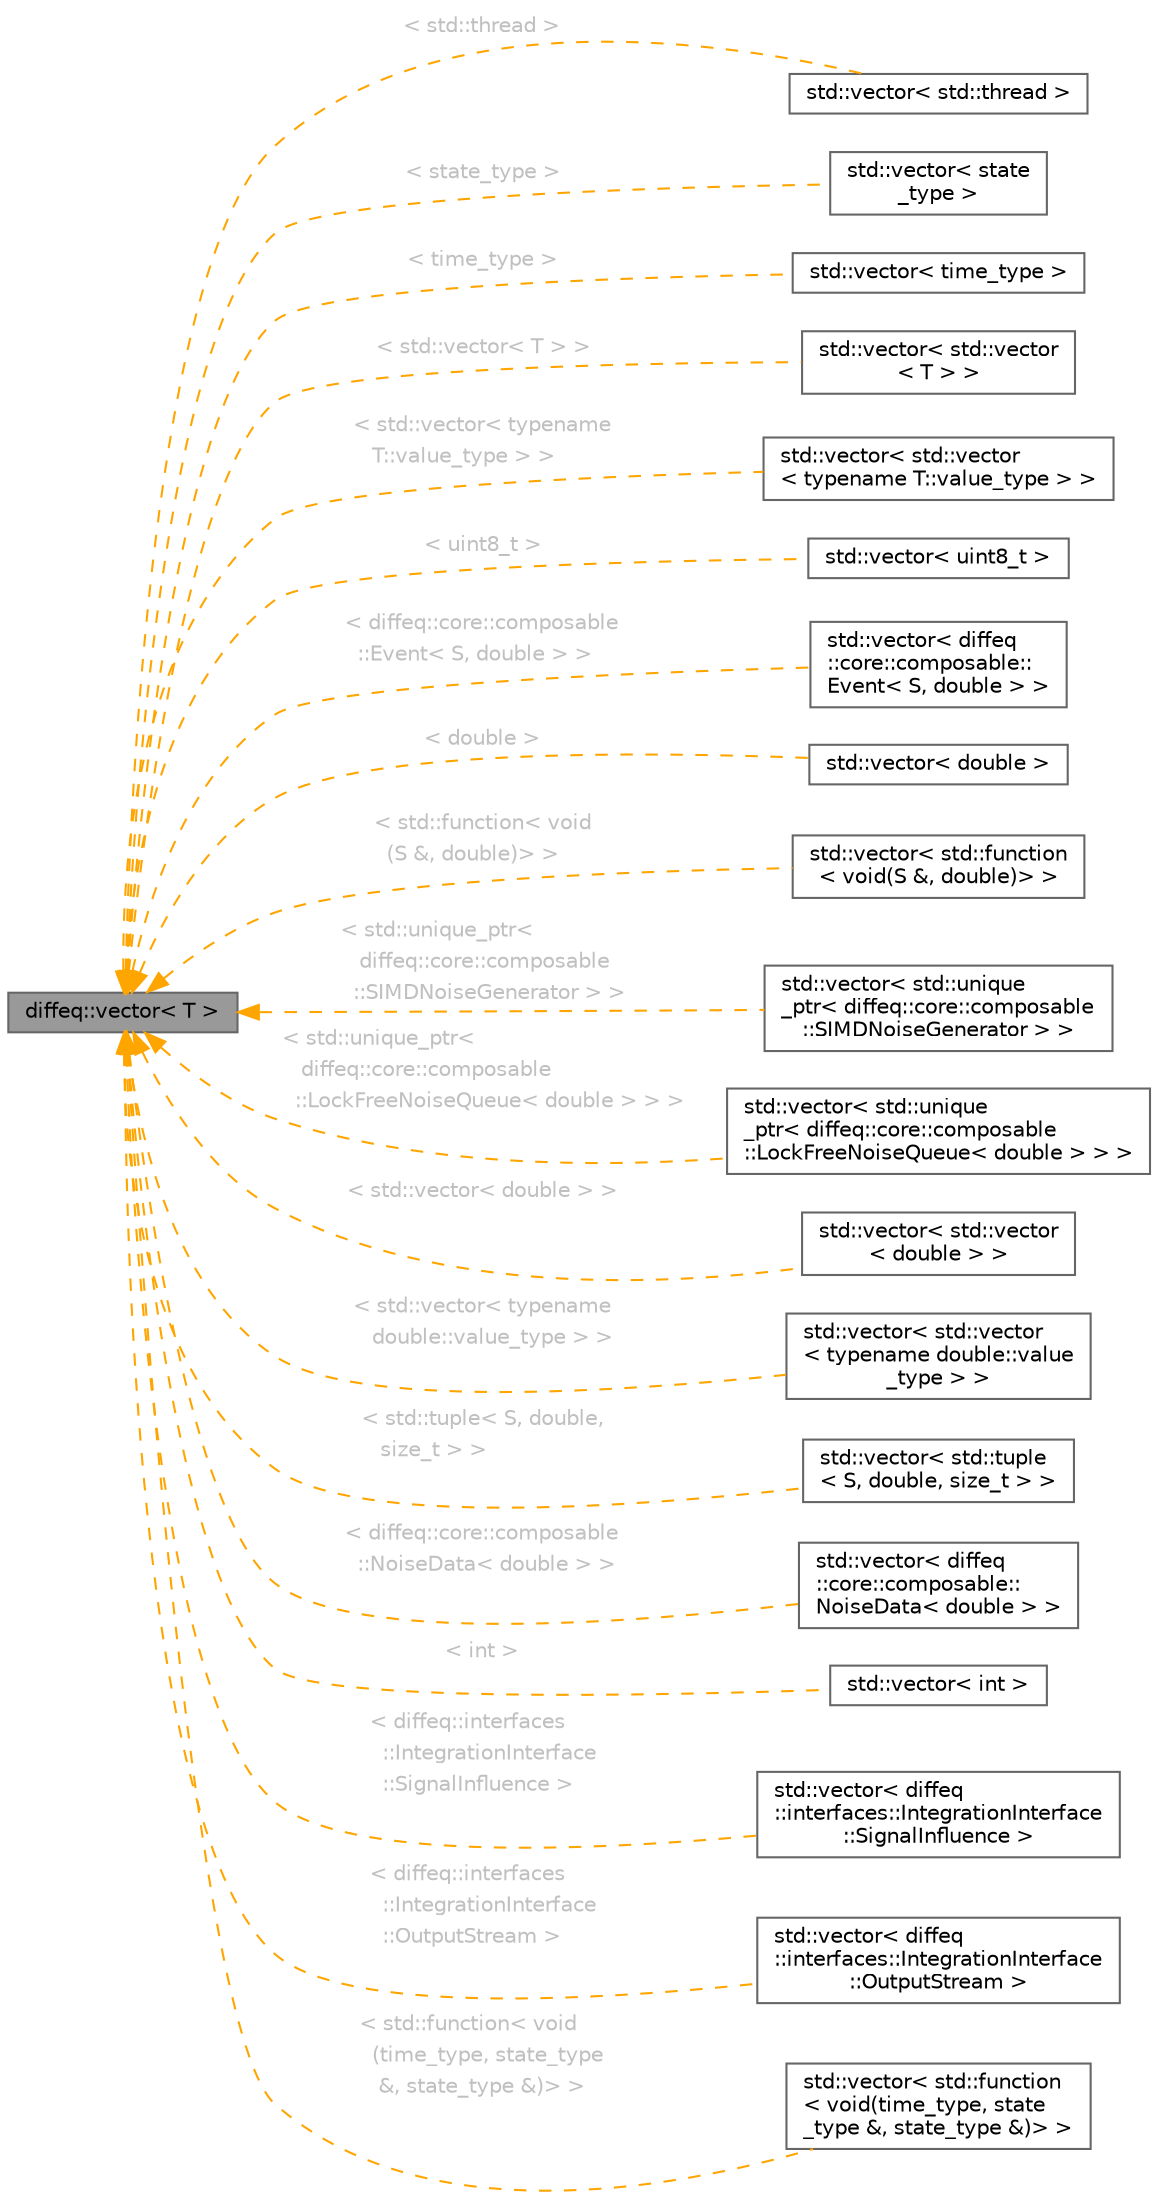 digraph "diffeq::vector&lt; T &gt;"
{
 // LATEX_PDF_SIZE
  bgcolor="transparent";
  edge [fontname=Helvetica,fontsize=10,labelfontname=Helvetica,labelfontsize=10];
  node [fontname=Helvetica,fontsize=10,shape=box,height=0.2,width=0.4];
  rankdir="LR";
  Node1 [id="Node000001",label="diffeq::vector\< T \>",height=0.2,width=0.4,color="gray40", fillcolor="grey60", style="filled", fontcolor="black",tooltip="STL class."];
  Node1 -> Node2 [id="edge1_Node000001_Node000002",dir="back",color="orange",style="dashed",tooltip=" ",label=<<TABLE CELLBORDER="0" BORDER="0"><TR><TD VALIGN="top" ALIGN="LEFT" CELLPADDING="1" CELLSPACING="0">&lt; std::thread &gt;</TD></TR>
</TABLE>> ,fontcolor="grey" ];
  Node2 [id="Node000002",label="std::vector\< std::thread \>",height=0.2,width=0.4,color="gray40", fillcolor="white", style="filled",tooltip=" "];
  Node1 -> Node3 [id="edge2_Node000001_Node000003",dir="back",color="orange",style="dashed",tooltip=" ",label=<<TABLE CELLBORDER="0" BORDER="0"><TR><TD VALIGN="top" ALIGN="LEFT" CELLPADDING="1" CELLSPACING="0">&lt; state_type &gt;</TD></TR>
</TABLE>> ,fontcolor="grey" ];
  Node3 [id="Node000003",label="std::vector\< state\l_type \>",height=0.2,width=0.4,color="gray40", fillcolor="white", style="filled",tooltip=" "];
  Node1 -> Node4 [id="edge3_Node000001_Node000004",dir="back",color="orange",style="dashed",tooltip=" ",label=<<TABLE CELLBORDER="0" BORDER="0"><TR><TD VALIGN="top" ALIGN="LEFT" CELLPADDING="1" CELLSPACING="0">&lt; time_type &gt;</TD></TR>
</TABLE>> ,fontcolor="grey" ];
  Node4 [id="Node000004",label="std::vector\< time_type \>",height=0.2,width=0.4,color="gray40", fillcolor="white", style="filled",tooltip=" "];
  Node1 -> Node5 [id="edge4_Node000001_Node000005",dir="back",color="orange",style="dashed",tooltip=" ",label=<<TABLE CELLBORDER="0" BORDER="0"><TR><TD VALIGN="top" ALIGN="LEFT" CELLPADDING="1" CELLSPACING="0">&lt; std::vector&lt; T &gt; &gt;</TD></TR>
</TABLE>> ,fontcolor="grey" ];
  Node5 [id="Node000005",label="std::vector\< std::vector\l\< T \> \>",height=0.2,width=0.4,color="gray40", fillcolor="white", style="filled",tooltip=" "];
  Node1 -> Node6 [id="edge5_Node000001_Node000006",dir="back",color="orange",style="dashed",tooltip=" ",label=<<TABLE CELLBORDER="0" BORDER="0"><TR><TD VALIGN="top" ALIGN="LEFT" CELLPADDING="1" CELLSPACING="0">&lt; std::vector&lt; typename</TD></TR>
<TR><TD VALIGN="top" ALIGN="LEFT" CELLPADDING="1" CELLSPACING="0">&nbsp;&nbsp; T::value_type &gt; &gt;</TD></TR>
</TABLE>> ,fontcolor="grey" ];
  Node6 [id="Node000006",label="std::vector\< std::vector\l\< typename T::value_type \> \>",height=0.2,width=0.4,color="gray40", fillcolor="white", style="filled",tooltip=" "];
  Node1 -> Node7 [id="edge6_Node000001_Node000007",dir="back",color="orange",style="dashed",tooltip=" ",label=<<TABLE CELLBORDER="0" BORDER="0"><TR><TD VALIGN="top" ALIGN="LEFT" CELLPADDING="1" CELLSPACING="0">&lt; uint8_t &gt;</TD></TR>
</TABLE>> ,fontcolor="grey" ];
  Node7 [id="Node000007",label="std::vector\< uint8_t \>",height=0.2,width=0.4,color="gray40", fillcolor="white", style="filled",tooltip=" "];
  Node1 -> Node8 [id="edge7_Node000001_Node000008",dir="back",color="orange",style="dashed",tooltip=" ",label=<<TABLE CELLBORDER="0" BORDER="0"><TR><TD VALIGN="top" ALIGN="LEFT" CELLPADDING="1" CELLSPACING="0">&lt; diffeq::core::composable</TD></TR>
<TR><TD VALIGN="top" ALIGN="LEFT" CELLPADDING="1" CELLSPACING="0">&nbsp;&nbsp;::Event&lt; S, double &gt; &gt;</TD></TR>
</TABLE>> ,fontcolor="grey" ];
  Node8 [id="Node000008",label="std::vector\< diffeq\l::core::composable::\lEvent\< S, double \> \>",height=0.2,width=0.4,color="gray40", fillcolor="white", style="filled",tooltip=" "];
  Node1 -> Node9 [id="edge8_Node000001_Node000009",dir="back",color="orange",style="dashed",tooltip=" ",label=<<TABLE CELLBORDER="0" BORDER="0"><TR><TD VALIGN="top" ALIGN="LEFT" CELLPADDING="1" CELLSPACING="0">&lt; double &gt;</TD></TR>
</TABLE>> ,fontcolor="grey" ];
  Node9 [id="Node000009",label="std::vector\< double \>",height=0.2,width=0.4,color="gray40", fillcolor="white", style="filled",tooltip=" "];
  Node1 -> Node10 [id="edge9_Node000001_Node000010",dir="back",color="orange",style="dashed",tooltip=" ",label=<<TABLE CELLBORDER="0" BORDER="0"><TR><TD VALIGN="top" ALIGN="LEFT" CELLPADDING="1" CELLSPACING="0">&lt; std::function&lt; void</TD></TR>
<TR><TD VALIGN="top" ALIGN="LEFT" CELLPADDING="1" CELLSPACING="0">&nbsp;&nbsp;(S &amp;, double)&gt; &gt;</TD></TR>
</TABLE>> ,fontcolor="grey" ];
  Node10 [id="Node000010",label="std::vector\< std::function\l\< void(S &, double)\> \>",height=0.2,width=0.4,color="gray40", fillcolor="white", style="filled",tooltip=" "];
  Node1 -> Node11 [id="edge10_Node000001_Node000011",dir="back",color="orange",style="dashed",tooltip=" ",label=<<TABLE CELLBORDER="0" BORDER="0"><TR><TD VALIGN="top" ALIGN="LEFT" CELLPADDING="1" CELLSPACING="0">&lt; std::unique_ptr&lt;</TD></TR>
<TR><TD VALIGN="top" ALIGN="LEFT" CELLPADDING="1" CELLSPACING="0">&nbsp;&nbsp; diffeq::core::composable</TD></TR>
<TR><TD VALIGN="top" ALIGN="LEFT" CELLPADDING="1" CELLSPACING="0">&nbsp;&nbsp;::SIMDNoiseGenerator &gt; &gt;</TD></TR>
</TABLE>> ,fontcolor="grey" ];
  Node11 [id="Node000011",label="std::vector\< std::unique\l_ptr\< diffeq::core::composable\l::SIMDNoiseGenerator \> \>",height=0.2,width=0.4,color="gray40", fillcolor="white", style="filled",tooltip=" "];
  Node1 -> Node12 [id="edge11_Node000001_Node000012",dir="back",color="orange",style="dashed",tooltip=" ",label=<<TABLE CELLBORDER="0" BORDER="0"><TR><TD VALIGN="top" ALIGN="LEFT" CELLPADDING="1" CELLSPACING="0">&lt; std::unique_ptr&lt;</TD></TR>
<TR><TD VALIGN="top" ALIGN="LEFT" CELLPADDING="1" CELLSPACING="0">&nbsp;&nbsp; diffeq::core::composable</TD></TR>
<TR><TD VALIGN="top" ALIGN="LEFT" CELLPADDING="1" CELLSPACING="0">&nbsp;&nbsp;::LockFreeNoiseQueue&lt; double &gt; &gt; &gt;</TD></TR>
</TABLE>> ,fontcolor="grey" ];
  Node12 [id="Node000012",label="std::vector\< std::unique\l_ptr\< diffeq::core::composable\l::LockFreeNoiseQueue\< double \> \> \>",height=0.2,width=0.4,color="gray40", fillcolor="white", style="filled",tooltip=" "];
  Node1 -> Node13 [id="edge12_Node000001_Node000013",dir="back",color="orange",style="dashed",tooltip=" ",label=<<TABLE CELLBORDER="0" BORDER="0"><TR><TD VALIGN="top" ALIGN="LEFT" CELLPADDING="1" CELLSPACING="0">&lt; std::vector&lt; double &gt; &gt;</TD></TR>
</TABLE>> ,fontcolor="grey" ];
  Node13 [id="Node000013",label="std::vector\< std::vector\l\< double \> \>",height=0.2,width=0.4,color="gray40", fillcolor="white", style="filled",tooltip=" "];
  Node1 -> Node14 [id="edge13_Node000001_Node000014",dir="back",color="orange",style="dashed",tooltip=" ",label=<<TABLE CELLBORDER="0" BORDER="0"><TR><TD VALIGN="top" ALIGN="LEFT" CELLPADDING="1" CELLSPACING="0">&lt; std::vector&lt; typename</TD></TR>
<TR><TD VALIGN="top" ALIGN="LEFT" CELLPADDING="1" CELLSPACING="0">&nbsp;&nbsp; double::value_type &gt; &gt;</TD></TR>
</TABLE>> ,fontcolor="grey" ];
  Node14 [id="Node000014",label="std::vector\< std::vector\l\< typename double::value\l_type \> \>",height=0.2,width=0.4,color="gray40", fillcolor="white", style="filled",tooltip=" "];
  Node1 -> Node15 [id="edge14_Node000001_Node000015",dir="back",color="orange",style="dashed",tooltip=" ",label=<<TABLE CELLBORDER="0" BORDER="0"><TR><TD VALIGN="top" ALIGN="LEFT" CELLPADDING="1" CELLSPACING="0">&lt; std::tuple&lt; S, double,</TD></TR>
<TR><TD VALIGN="top" ALIGN="LEFT" CELLPADDING="1" CELLSPACING="0">&nbsp;&nbsp; size_t &gt; &gt;</TD></TR>
</TABLE>> ,fontcolor="grey" ];
  Node15 [id="Node000015",label="std::vector\< std::tuple\l\< S, double, size_t \> \>",height=0.2,width=0.4,color="gray40", fillcolor="white", style="filled",tooltip=" "];
  Node1 -> Node16 [id="edge15_Node000001_Node000016",dir="back",color="orange",style="dashed",tooltip=" ",label=<<TABLE CELLBORDER="0" BORDER="0"><TR><TD VALIGN="top" ALIGN="LEFT" CELLPADDING="1" CELLSPACING="0">&lt; diffeq::core::composable</TD></TR>
<TR><TD VALIGN="top" ALIGN="LEFT" CELLPADDING="1" CELLSPACING="0">&nbsp;&nbsp;::NoiseData&lt; double &gt; &gt;</TD></TR>
</TABLE>> ,fontcolor="grey" ];
  Node16 [id="Node000016",label="std::vector\< diffeq\l::core::composable::\lNoiseData\< double \> \>",height=0.2,width=0.4,color="gray40", fillcolor="white", style="filled",tooltip=" "];
  Node1 -> Node17 [id="edge16_Node000001_Node000017",dir="back",color="orange",style="dashed",tooltip=" ",label=<<TABLE CELLBORDER="0" BORDER="0"><TR><TD VALIGN="top" ALIGN="LEFT" CELLPADDING="1" CELLSPACING="0">&lt; int &gt;</TD></TR>
</TABLE>> ,fontcolor="grey" ];
  Node17 [id="Node000017",label="std::vector\< int \>",height=0.2,width=0.4,color="gray40", fillcolor="white", style="filled",tooltip=" "];
  Node1 -> Node18 [id="edge17_Node000001_Node000018",dir="back",color="orange",style="dashed",tooltip=" ",label=<<TABLE CELLBORDER="0" BORDER="0"><TR><TD VALIGN="top" ALIGN="LEFT" CELLPADDING="1" CELLSPACING="0">&lt; diffeq::interfaces</TD></TR>
<TR><TD VALIGN="top" ALIGN="LEFT" CELLPADDING="1" CELLSPACING="0">&nbsp;&nbsp;::IntegrationInterface</TD></TR>
<TR><TD VALIGN="top" ALIGN="LEFT" CELLPADDING="1" CELLSPACING="0">&nbsp;&nbsp;::SignalInfluence &gt;</TD></TR>
</TABLE>> ,fontcolor="grey" ];
  Node18 [id="Node000018",label="std::vector\< diffeq\l::interfaces::IntegrationInterface\l::SignalInfluence \>",height=0.2,width=0.4,color="gray40", fillcolor="white", style="filled",tooltip=" "];
  Node1 -> Node19 [id="edge18_Node000001_Node000019",dir="back",color="orange",style="dashed",tooltip=" ",label=<<TABLE CELLBORDER="0" BORDER="0"><TR><TD VALIGN="top" ALIGN="LEFT" CELLPADDING="1" CELLSPACING="0">&lt; diffeq::interfaces</TD></TR>
<TR><TD VALIGN="top" ALIGN="LEFT" CELLPADDING="1" CELLSPACING="0">&nbsp;&nbsp;::IntegrationInterface</TD></TR>
<TR><TD VALIGN="top" ALIGN="LEFT" CELLPADDING="1" CELLSPACING="0">&nbsp;&nbsp;::OutputStream &gt;</TD></TR>
</TABLE>> ,fontcolor="grey" ];
  Node19 [id="Node000019",label="std::vector\< diffeq\l::interfaces::IntegrationInterface\l::OutputStream \>",height=0.2,width=0.4,color="gray40", fillcolor="white", style="filled",tooltip=" "];
  Node1 -> Node20 [id="edge19_Node000001_Node000020",dir="back",color="orange",style="dashed",tooltip=" ",label=<<TABLE CELLBORDER="0" BORDER="0"><TR><TD VALIGN="top" ALIGN="LEFT" CELLPADDING="1" CELLSPACING="0">&lt; std::function&lt; void</TD></TR>
<TR><TD VALIGN="top" ALIGN="LEFT" CELLPADDING="1" CELLSPACING="0">&nbsp;&nbsp;(time_type, state_type</TD></TR>
<TR><TD VALIGN="top" ALIGN="LEFT" CELLPADDING="1" CELLSPACING="0">&nbsp;&nbsp; &amp;, state_type &amp;)&gt; &gt;</TD></TR>
</TABLE>> ,fontcolor="grey" ];
  Node20 [id="Node000020",label="std::vector\< std::function\l\< void(time_type, state\l_type &, state_type &)\> \>",height=0.2,width=0.4,color="gray40", fillcolor="white", style="filled",tooltip=" "];
}
